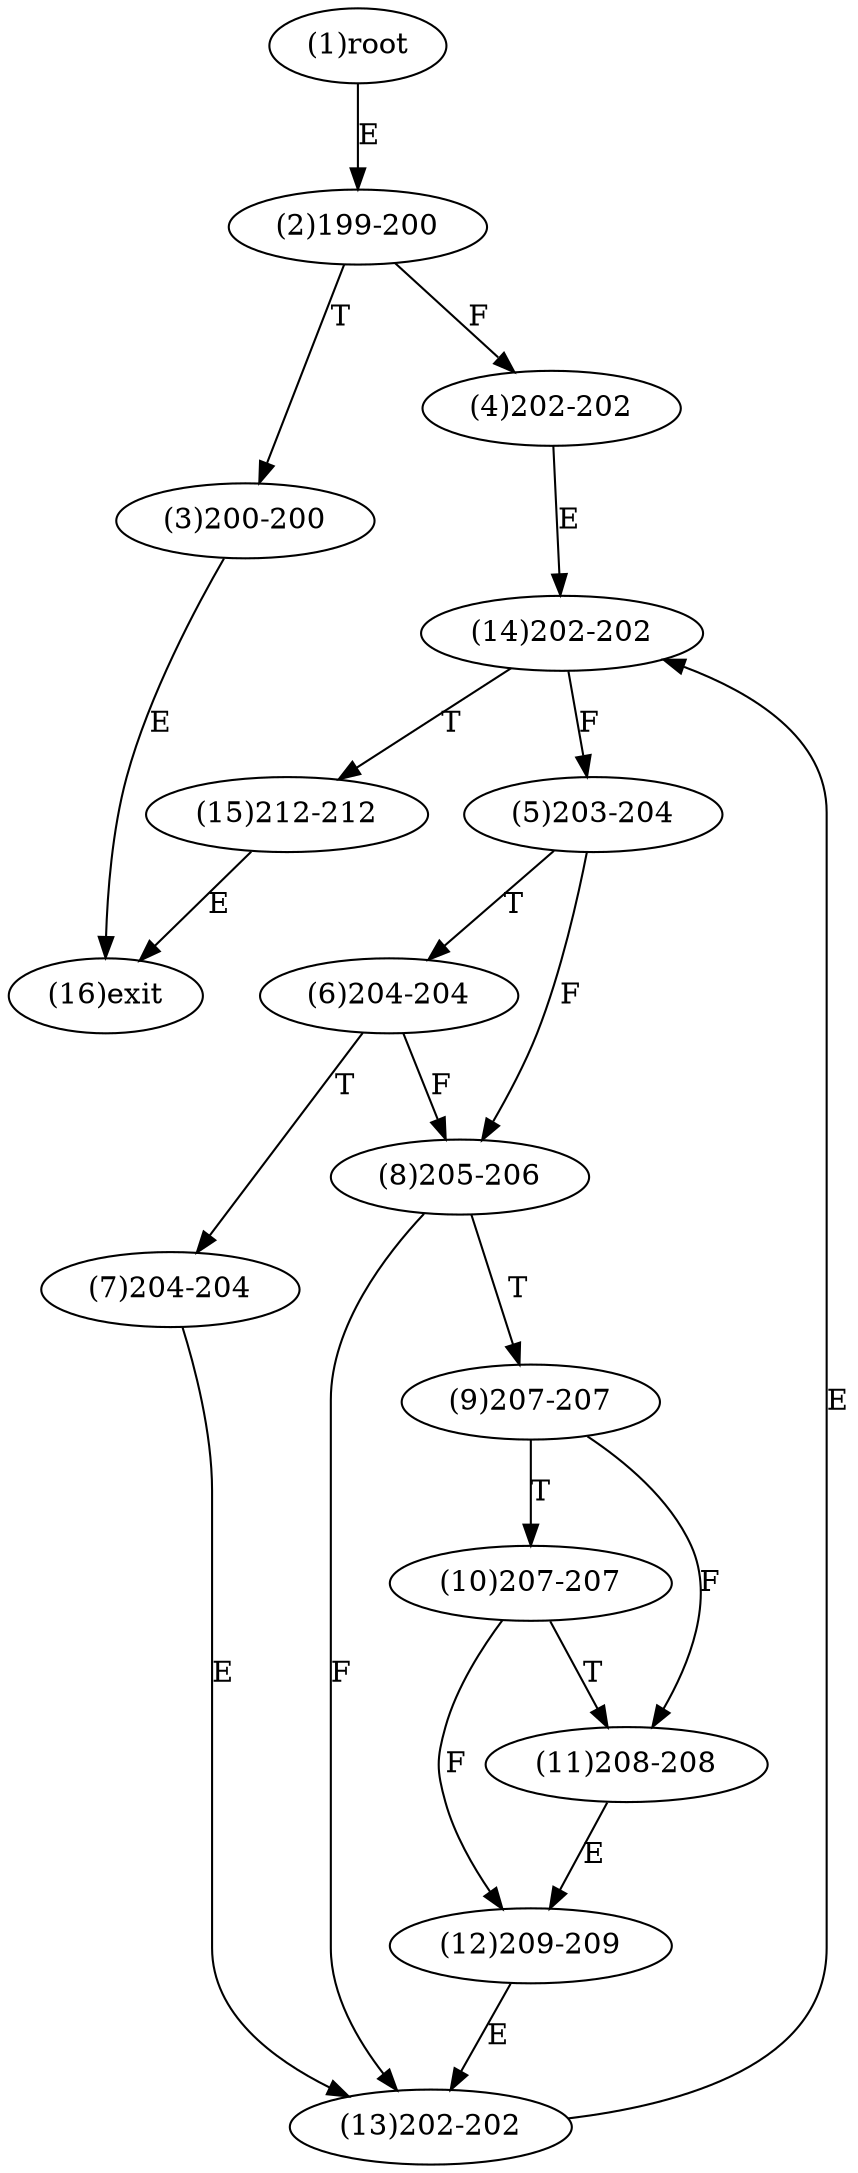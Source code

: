 digraph "" { 
1[ label="(1)root"];
2[ label="(2)199-200"];
3[ label="(3)200-200"];
4[ label="(4)202-202"];
5[ label="(5)203-204"];
6[ label="(6)204-204"];
7[ label="(7)204-204"];
8[ label="(8)205-206"];
9[ label="(9)207-207"];
10[ label="(10)207-207"];
11[ label="(11)208-208"];
12[ label="(12)209-209"];
13[ label="(13)202-202"];
14[ label="(14)202-202"];
15[ label="(15)212-212"];
16[ label="(16)exit"];
1->2[ label="E"];
2->4[ label="F"];
2->3[ label="T"];
3->16[ label="E"];
4->14[ label="E"];
5->8[ label="F"];
5->6[ label="T"];
6->8[ label="F"];
6->7[ label="T"];
7->13[ label="E"];
8->13[ label="F"];
8->9[ label="T"];
9->11[ label="F"];
9->10[ label="T"];
10->12[ label="F"];
10->11[ label="T"];
11->12[ label="E"];
12->13[ label="E"];
13->14[ label="E"];
14->5[ label="F"];
14->15[ label="T"];
15->16[ label="E"];
}
